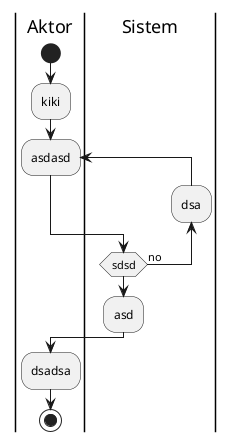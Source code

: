 @startuml
|Aktor|
start

|Aktor|
:kiki;
|Sistem|
|Aktor|
repeat :asdasd;
|Sistem|
|Sistem|
backward :dsa;
|Sistem|
|Sistem|
repeat while (sdsd) is (no)

|Sistem|
:asd;
|Aktor|
:dsadsa;
stop
@enduml